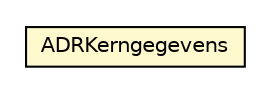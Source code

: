 #!/usr/local/bin/dot
#
# Class diagram 
# Generated by UMLGraph version R5_6-24-gf6e263 (http://www.umlgraph.org/)
#

digraph G {
	edge [fontname="Helvetica",fontsize=10,labelfontname="Helvetica",labelfontsize=10];
	node [fontname="Helvetica",fontsize=10,shape=plaintext];
	nodesep=0.25;
	ranksep=0.5;
	// nl.egem.stuf.sector.bg._0204.ADRKerngegevens
	c21398 [label=<<table title="nl.egem.stuf.sector.bg._0204.ADRKerngegevens" border="0" cellborder="1" cellspacing="0" cellpadding="2" port="p" bgcolor="lemonChiffon" href="./ADRKerngegevens.html">
		<tr><td><table border="0" cellspacing="0" cellpadding="1">
<tr><td align="center" balign="center"> ADRKerngegevens </td></tr>
		</table></td></tr>
		</table>>, URL="./ADRKerngegevens.html", fontname="Helvetica", fontcolor="black", fontsize=10.0];
}

